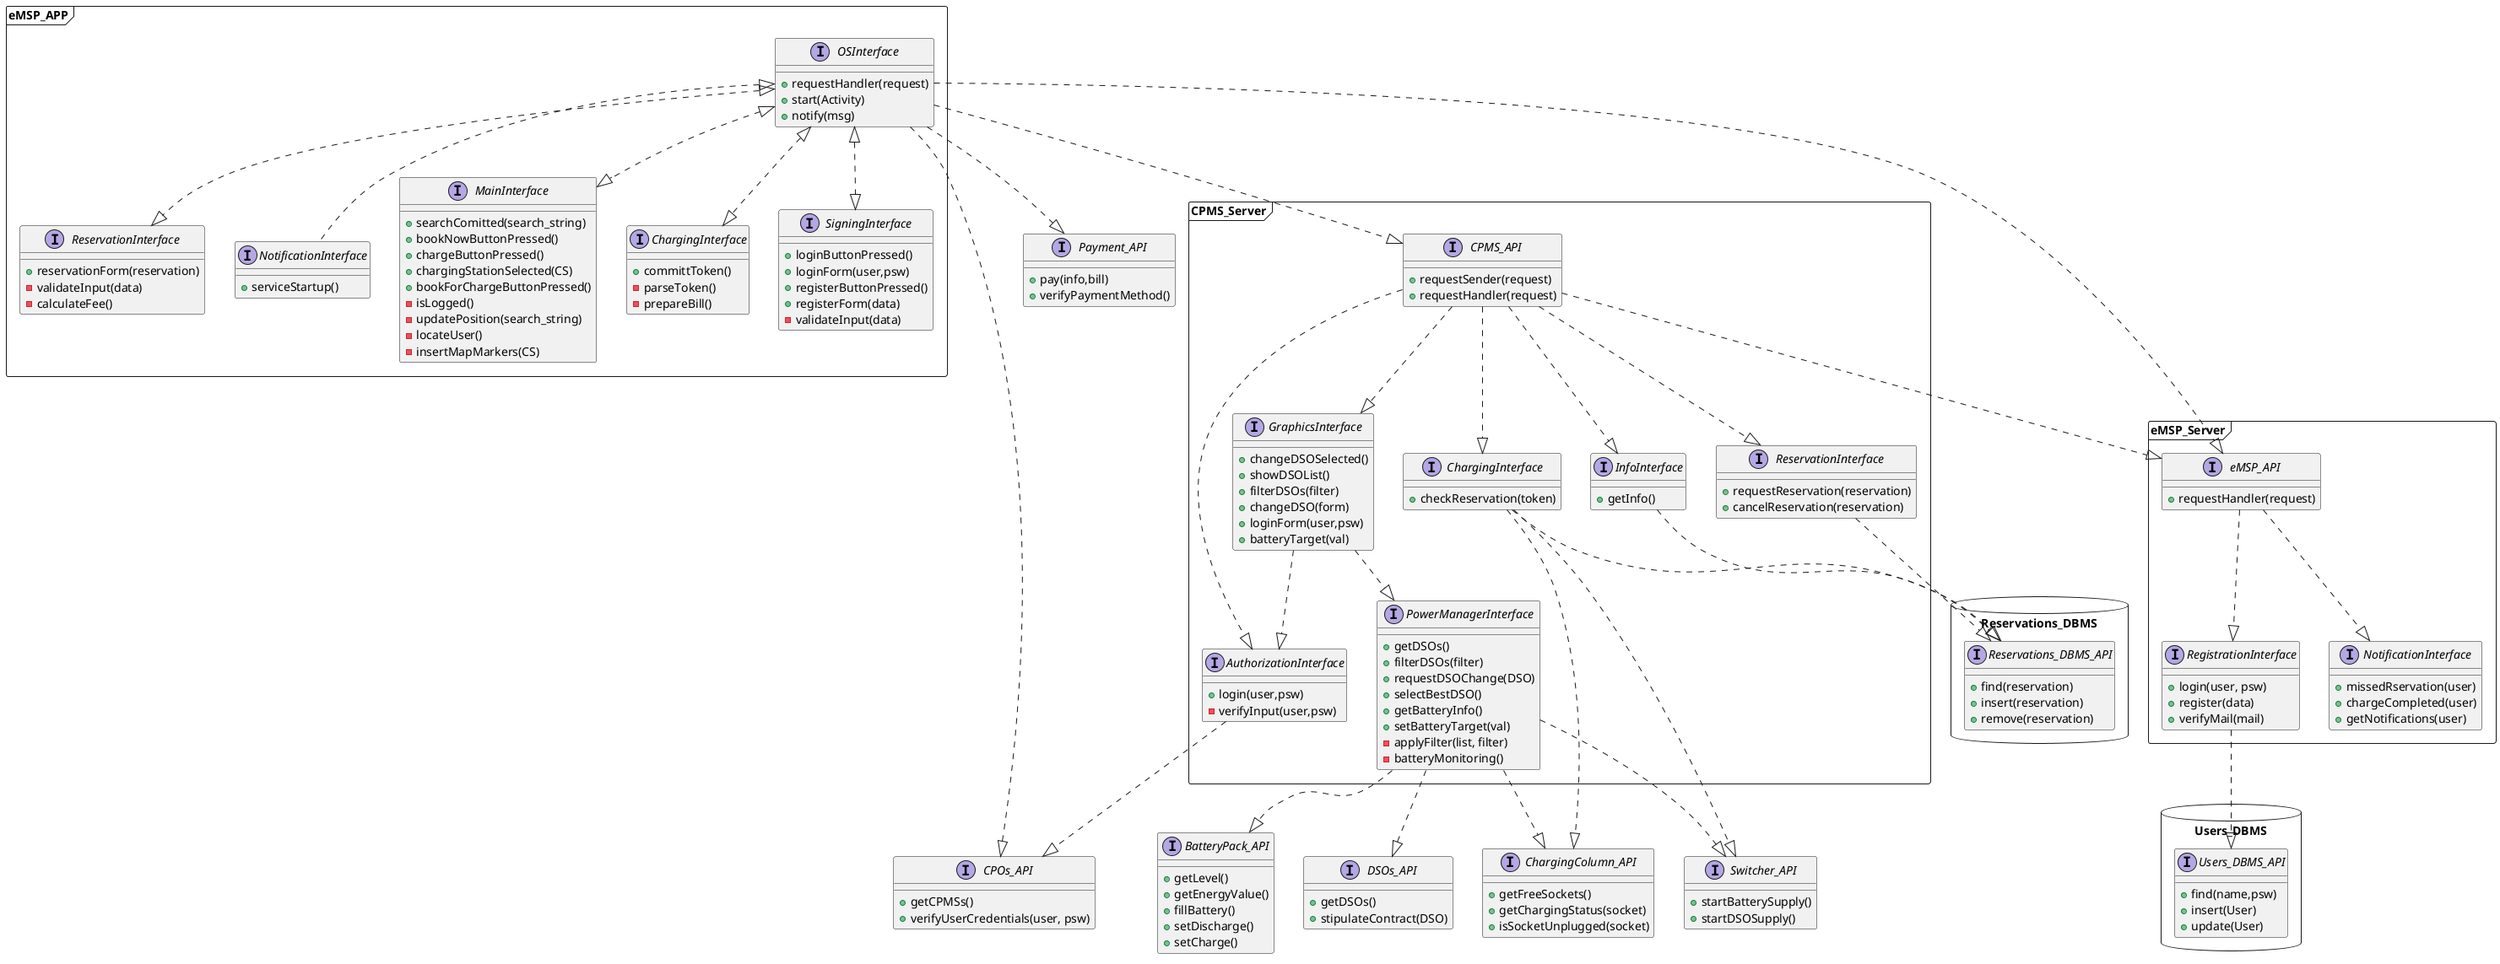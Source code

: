 @startuml Complete diagram

namespace eMSP_APP <<frame>>{
   	interface OSInterface{
    	+ requestHandler(request)
		+ start(Activity)
		+ notify(msg)
   	}
   
   	interface MainInterface{
		+ searchComitted(search_string)
		+ bookNowButtonPressed()
		+ chargeButtonPressed()
		+ chargingStationSelected(CS)
		+ bookForChargeButtonPressed()
		- isLogged()
		- updatePosition(search_string)
		- locateUser()
		- insertMapMarkers(CS)
	}	

	interface ChargingInterface{
		+ committToken()
		- parseToken()
		- prepareBill()
	}

	interface SigningInterface{
		+ loginButtonPressed()
		+ loginForm(user,psw)
		+ registerButtonPressed()
		+ registerForm(data)
		- validateInput(data)
	}

	interface ReservationInterface{
		+ reservationForm(reservation)
		- validateInput(data)
		- calculateFee()
	}

	interface NotificationInterface{
		+ serviceStartup()
	}

	OSInterface<|..|>MainInterface
	OSInterface<|..|>ChargingInterface
	OSInterface<|..|>SigningInterface
	OSInterface<|..|>ReservationInterface
	OSInterface<|..NotificationInterface	
}




namespace eMSP_Server <<frame>>{
   	interface eMSP_API{
		+ requestHandler(request)
   	}
   
   	interface RegistrationInterface{
		+ login(user, psw)
		+ register(data)
		+ verifyMail(mail)
	}	

	interface NotificationInterface{
		+ missedRservation(user)
		+ chargeCompleted(user)
		+ getNotifications(user)
	}

	

	eMSP_API..|>RegistrationInterface
	eMSP_API..|>NotificationInterface
}



namespace CPMS_Server <<frame>>{
   	interface CPMS_API{
		+ requestSender(request)
		+ requestHandler(request)
   	}

	interface GraphicsInterface{
		+ changeDSOSelected()
		+ showDSOList()
		+ filterDSOs(filter)
		+ changeDSO(form)
		+ loginForm(user,psw)
		+ batteryTarget(val)

	}
   
   	interface PowerManagerInterface{
		+ getDSOs()
		+ filterDSOs(filter)
		+ requestDSOChange(DSO)
		+ selectBestDSO()		
		+ getBatteryInfo()
		+ setBatteryTarget(val)
		- applyFilter(list, filter)
		- batteryMonitoring()

	}	

	interface ReservationInterface{
		+ requestReservation(reservation)
		+ cancelReservation(reservation)
	}

	interface InfoInterface{
		+ getInfo()

	}

	interface AuthorizationInterface{
		+ login(user,psw)
		- verifyInput(user,psw)
	}

	

	interface ChargingInterface{
		+ checkReservation(token)
	}

	
	CPMS_API..|>ReservationInterface
	CPMS_API..|>InfoInterface
	CPMS_API..|>AuthorizationInterface
	CPMS_API..|>ChargingInterface
	CPMS_API..|>GraphicsInterface

	GraphicsInterface..|>PowerManagerInterface
	GraphicsInterface..|>AuthorizationInterface




}

package Users_DBMS <<Database>>{
		interface Users_DBMS_API{
			+ find(name,psw)
			+ insert(User)
			+ update(User)
		}
	}


package Reservations_DBMS <<Database>>{
	interface Reservations_DBMS_API{
		+ find(reservation)
		+ insert(reservation)
		+ remove(reservation)
	}
}

interface CPOs_API{
	+ getCPMSs() 
	+ verifyUserCredentials(user, psw)
}

interface DSOs_API{
	+ getDSOs()
	+ stipulateContract(DSO)
}

interface Payment_API{
	+ pay(info,bill)
	+ verifyPaymentMethod()
}

interface ChargingColumn_API{
	+ getFreeSockets()
	+ getChargingStatus(socket)
	+ isSocketUnplugged(socket)
}

interface BatteryPack_API{
	+ getLevel()
	+ getEnergyValue()
	+ fillBattery()
	+ setDischarge()
	+ setCharge()
}	

interface Switcher_API{
	+ startBatterySupply()
	+ startDSOSupply()
}


eMSP_APP.OSInterface..|>eMSP_Server.eMSP_API
eMSP_APP.OSInterface..|>CPMS_Server.CPMS_API
eMSP_APP.OSInterface..|>CPOs_API
eMSP_APP.OSInterface..|>Payment_API


eMSP_Server.RegistrationInterface..|>Users_DBMS_API

CPMS_Server.CPMS_API..|>eMSP_Server.eMSP_API

CPMS_Server.InfoInterface..|>Reservations_DBMS_API

CPMS_Server.PowerManagerInterface..|>ChargingColumn_API
CPMS_Server.PowerManagerInterface..|>BatteryPack_API
CPMS_Server.PowerManagerInterface..|>Switcher_API
CPMS_Server.PowerManagerInterface..|>DSOs_API

CPMS_Server.ChargingInterface..|>ChargingColumn_API
CPMS_Server.ChargingInterface..|>Switcher_API
CPMS_Server.ChargingInterface..|>Reservations_DBMS_API

CPMS_Server.ReservationInterface..|>Reservations_DBMS_API

CPMS_Server.AuthorizationInterface..|>CPOs_API





@enduml

